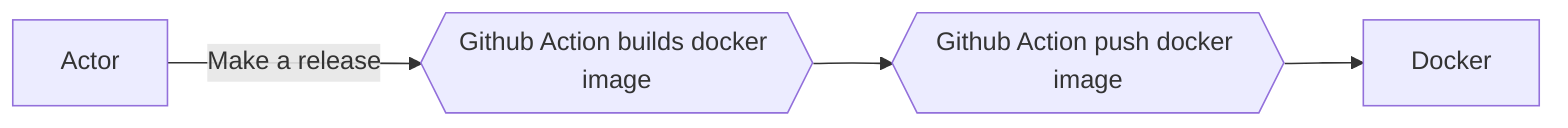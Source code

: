 flowchart LR
  Actor-- Make a release -->actionBuildDocker{{Github Action builds docker image}}
  actionBuildDocker-->actionPushDocker{{Github Action push docker image}}
  actionPushDocker-->Docker